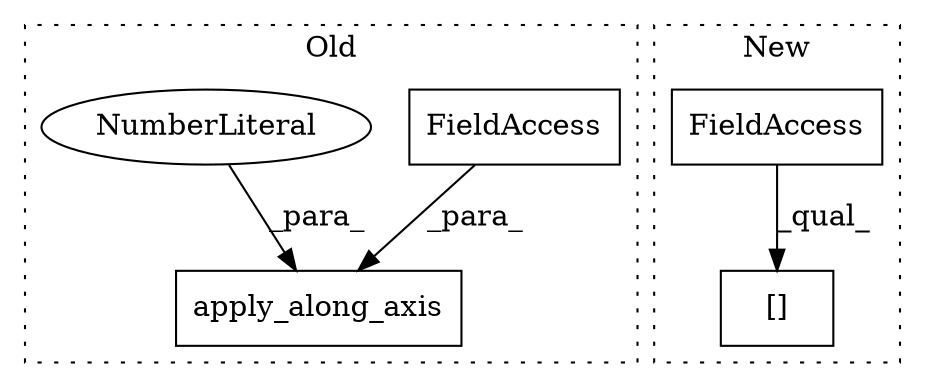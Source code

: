 digraph G {
subgraph cluster0 {
1 [label="apply_along_axis" a="32" s="2082,2123" l="17,1" shape="box"];
3 [label="FieldAccess" a="22" s="2099" l="13" shape="box"];
4 [label="NumberLiteral" a="34" s="2113" l="1" shape="ellipse"];
label = "Old";
style="dotted";
}
subgraph cluster1 {
2 [label="[]" a="2" s="2112,2124" l="11,1" shape="box"];
5 [label="FieldAccess" a="22" s="2112" l="10" shape="box"];
label = "New";
style="dotted";
}
3 -> 1 [label="_para_"];
4 -> 1 [label="_para_"];
5 -> 2 [label="_qual_"];
}